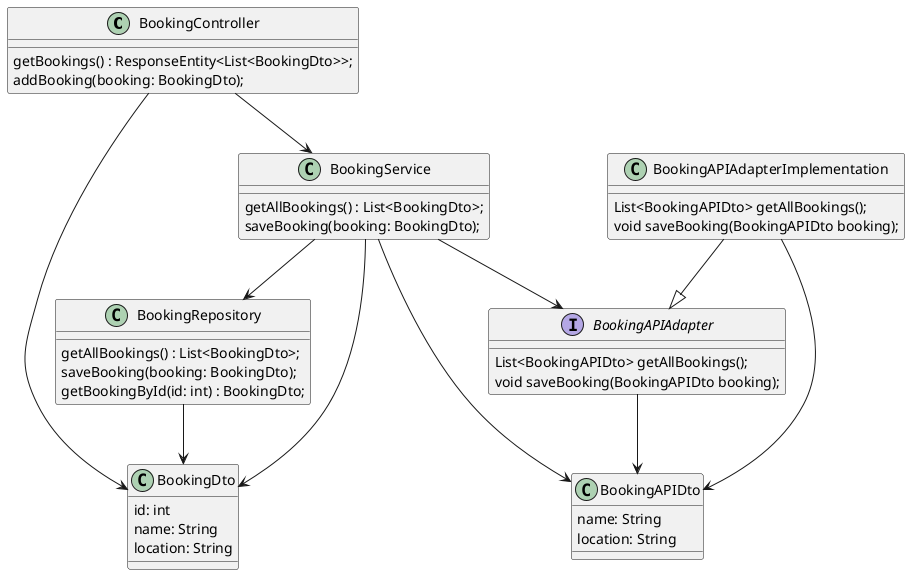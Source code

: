 @startuml

' gekozen ontwerpvraag:
' Hoe zorg je ervoor dat je bij een wijziging in de datastructuur van een externe service niet de hele applicatie hoeft aan te passen?

class BookingController {
    getBookings() : ResponseEntity<List<BookingDto>>;
    addBooking(booking: BookingDto);
}

class BookingService {
    getAllBookings() : List<BookingDto>;
    saveBooking(booking: BookingDto);
}

class BookingRepository {
    getAllBookings() : List<BookingDto>;
    saveBooking(booking: BookingDto);
    getBookingById(id: int) : BookingDto;
}

interface BookingAPIAdapter {
    List<BookingAPIDto> getAllBookings();
    void saveBooking(BookingAPIDto booking);
}

class BookingAPIAdapterImplementation {
    List<BookingAPIDto> getAllBookings();
    void saveBooking(BookingAPIDto booking);
}

class BookingDto {
    id: int
    name: String
    location: String
}

class BookingAPIDto {
    name: String
    location: String
}

BookingController --> BookingService
BookingService --> BookingRepository
BookingService --> BookingAPIAdapter
BookingAPIAdapterImplementation --|> BookingAPIAdapter

BookingController --> BookingDto
BookingService --> BookingDto
BookingRepository --> BookingDto

BookingService --> BookingAPIDto
BookingAPIAdapter --> BookingAPIDto
BookingAPIAdapterImplementation --> BookingAPIDto

@enduml